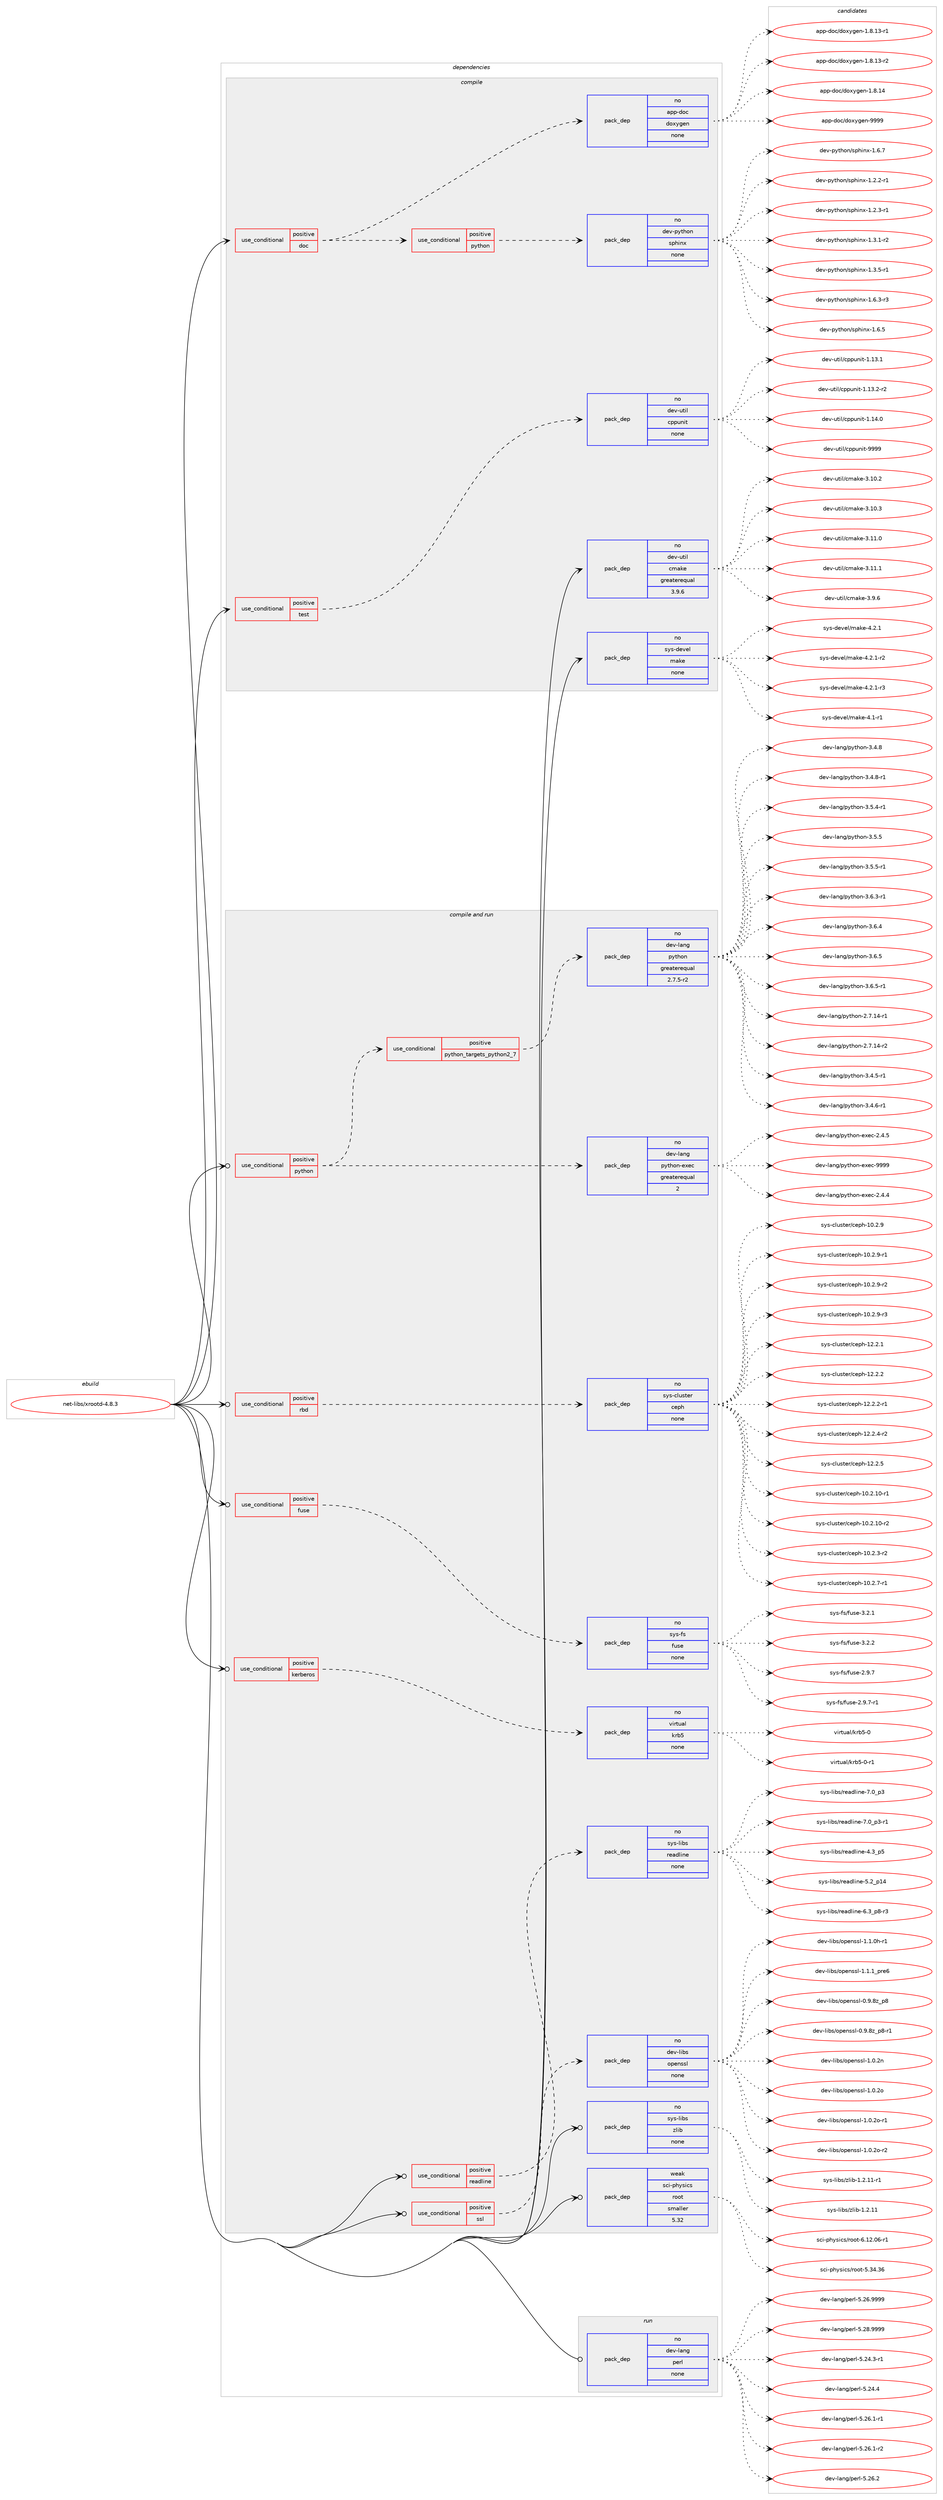 digraph prolog {

# *************
# Graph options
# *************

newrank=true;
concentrate=true;
compound=true;
graph [rankdir=LR,fontname=Helvetica,fontsize=10,ranksep=1.5];#, ranksep=2.5, nodesep=0.2];
edge  [arrowhead=vee];
node  [fontname=Helvetica,fontsize=10];

# **********
# The ebuild
# **********

subgraph cluster_leftcol {
color=gray;
rank=same;
label=<<i>ebuild</i>>;
id [label="net-libs/xrootd-4.8.3", color=red, width=4, href="../net-libs/xrootd-4.8.3.svg"];
}

# ****************
# The dependencies
# ****************

subgraph cluster_midcol {
color=gray;
label=<<i>dependencies</i>>;
subgraph cluster_compile {
fillcolor="#eeeeee";
style=filled;
label=<<i>compile</i>>;
subgraph cond642 {
dependency1948 [label=<<TABLE BORDER="0" CELLBORDER="1" CELLSPACING="0" CELLPADDING="4"><TR><TD ROWSPAN="3" CELLPADDING="10">use_conditional</TD></TR><TR><TD>positive</TD></TR><TR><TD>doc</TD></TR></TABLE>>, shape=none, color=red];
subgraph pack1276 {
dependency1949 [label=<<TABLE BORDER="0" CELLBORDER="1" CELLSPACING="0" CELLPADDING="4" WIDTH="220"><TR><TD ROWSPAN="6" CELLPADDING="30">pack_dep</TD></TR><TR><TD WIDTH="110">no</TD></TR><TR><TD>app-doc</TD></TR><TR><TD>doxygen</TD></TR><TR><TD>none</TD></TR><TR><TD></TD></TR></TABLE>>, shape=none, color=blue];
}
dependency1948:e -> dependency1949:w [weight=20,style="dashed",arrowhead="vee"];
subgraph cond643 {
dependency1950 [label=<<TABLE BORDER="0" CELLBORDER="1" CELLSPACING="0" CELLPADDING="4"><TR><TD ROWSPAN="3" CELLPADDING="10">use_conditional</TD></TR><TR><TD>positive</TD></TR><TR><TD>python</TD></TR></TABLE>>, shape=none, color=red];
subgraph pack1277 {
dependency1951 [label=<<TABLE BORDER="0" CELLBORDER="1" CELLSPACING="0" CELLPADDING="4" WIDTH="220"><TR><TD ROWSPAN="6" CELLPADDING="30">pack_dep</TD></TR><TR><TD WIDTH="110">no</TD></TR><TR><TD>dev-python</TD></TR><TR><TD>sphinx</TD></TR><TR><TD>none</TD></TR><TR><TD></TD></TR></TABLE>>, shape=none, color=blue];
}
dependency1950:e -> dependency1951:w [weight=20,style="dashed",arrowhead="vee"];
}
dependency1948:e -> dependency1950:w [weight=20,style="dashed",arrowhead="vee"];
}
id:e -> dependency1948:w [weight=20,style="solid",arrowhead="vee"];
subgraph cond644 {
dependency1952 [label=<<TABLE BORDER="0" CELLBORDER="1" CELLSPACING="0" CELLPADDING="4"><TR><TD ROWSPAN="3" CELLPADDING="10">use_conditional</TD></TR><TR><TD>positive</TD></TR><TR><TD>test</TD></TR></TABLE>>, shape=none, color=red];
subgraph pack1278 {
dependency1953 [label=<<TABLE BORDER="0" CELLBORDER="1" CELLSPACING="0" CELLPADDING="4" WIDTH="220"><TR><TD ROWSPAN="6" CELLPADDING="30">pack_dep</TD></TR><TR><TD WIDTH="110">no</TD></TR><TR><TD>dev-util</TD></TR><TR><TD>cppunit</TD></TR><TR><TD>none</TD></TR><TR><TD></TD></TR></TABLE>>, shape=none, color=blue];
}
dependency1952:e -> dependency1953:w [weight=20,style="dashed",arrowhead="vee"];
}
id:e -> dependency1952:w [weight=20,style="solid",arrowhead="vee"];
subgraph pack1279 {
dependency1954 [label=<<TABLE BORDER="0" CELLBORDER="1" CELLSPACING="0" CELLPADDING="4" WIDTH="220"><TR><TD ROWSPAN="6" CELLPADDING="30">pack_dep</TD></TR><TR><TD WIDTH="110">no</TD></TR><TR><TD>dev-util</TD></TR><TR><TD>cmake</TD></TR><TR><TD>greaterequal</TD></TR><TR><TD>3.9.6</TD></TR></TABLE>>, shape=none, color=blue];
}
id:e -> dependency1954:w [weight=20,style="solid",arrowhead="vee"];
subgraph pack1280 {
dependency1955 [label=<<TABLE BORDER="0" CELLBORDER="1" CELLSPACING="0" CELLPADDING="4" WIDTH="220"><TR><TD ROWSPAN="6" CELLPADDING="30">pack_dep</TD></TR><TR><TD WIDTH="110">no</TD></TR><TR><TD>sys-devel</TD></TR><TR><TD>make</TD></TR><TR><TD>none</TD></TR><TR><TD></TD></TR></TABLE>>, shape=none, color=blue];
}
id:e -> dependency1955:w [weight=20,style="solid",arrowhead="vee"];
}
subgraph cluster_compileandrun {
fillcolor="#eeeeee";
style=filled;
label=<<i>compile and run</i>>;
subgraph cond645 {
dependency1956 [label=<<TABLE BORDER="0" CELLBORDER="1" CELLSPACING="0" CELLPADDING="4"><TR><TD ROWSPAN="3" CELLPADDING="10">use_conditional</TD></TR><TR><TD>positive</TD></TR><TR><TD>fuse</TD></TR></TABLE>>, shape=none, color=red];
subgraph pack1281 {
dependency1957 [label=<<TABLE BORDER="0" CELLBORDER="1" CELLSPACING="0" CELLPADDING="4" WIDTH="220"><TR><TD ROWSPAN="6" CELLPADDING="30">pack_dep</TD></TR><TR><TD WIDTH="110">no</TD></TR><TR><TD>sys-fs</TD></TR><TR><TD>fuse</TD></TR><TR><TD>none</TD></TR><TR><TD></TD></TR></TABLE>>, shape=none, color=blue];
}
dependency1956:e -> dependency1957:w [weight=20,style="dashed",arrowhead="vee"];
}
id:e -> dependency1956:w [weight=20,style="solid",arrowhead="odotvee"];
subgraph cond646 {
dependency1958 [label=<<TABLE BORDER="0" CELLBORDER="1" CELLSPACING="0" CELLPADDING="4"><TR><TD ROWSPAN="3" CELLPADDING="10">use_conditional</TD></TR><TR><TD>positive</TD></TR><TR><TD>kerberos</TD></TR></TABLE>>, shape=none, color=red];
subgraph pack1282 {
dependency1959 [label=<<TABLE BORDER="0" CELLBORDER="1" CELLSPACING="0" CELLPADDING="4" WIDTH="220"><TR><TD ROWSPAN="6" CELLPADDING="30">pack_dep</TD></TR><TR><TD WIDTH="110">no</TD></TR><TR><TD>virtual</TD></TR><TR><TD>krb5</TD></TR><TR><TD>none</TD></TR><TR><TD></TD></TR></TABLE>>, shape=none, color=blue];
}
dependency1958:e -> dependency1959:w [weight=20,style="dashed",arrowhead="vee"];
}
id:e -> dependency1958:w [weight=20,style="solid",arrowhead="odotvee"];
subgraph cond647 {
dependency1960 [label=<<TABLE BORDER="0" CELLBORDER="1" CELLSPACING="0" CELLPADDING="4"><TR><TD ROWSPAN="3" CELLPADDING="10">use_conditional</TD></TR><TR><TD>positive</TD></TR><TR><TD>python</TD></TR></TABLE>>, shape=none, color=red];
subgraph cond648 {
dependency1961 [label=<<TABLE BORDER="0" CELLBORDER="1" CELLSPACING="0" CELLPADDING="4"><TR><TD ROWSPAN="3" CELLPADDING="10">use_conditional</TD></TR><TR><TD>positive</TD></TR><TR><TD>python_targets_python2_7</TD></TR></TABLE>>, shape=none, color=red];
subgraph pack1283 {
dependency1962 [label=<<TABLE BORDER="0" CELLBORDER="1" CELLSPACING="0" CELLPADDING="4" WIDTH="220"><TR><TD ROWSPAN="6" CELLPADDING="30">pack_dep</TD></TR><TR><TD WIDTH="110">no</TD></TR><TR><TD>dev-lang</TD></TR><TR><TD>python</TD></TR><TR><TD>greaterequal</TD></TR><TR><TD>2.7.5-r2</TD></TR></TABLE>>, shape=none, color=blue];
}
dependency1961:e -> dependency1962:w [weight=20,style="dashed",arrowhead="vee"];
}
dependency1960:e -> dependency1961:w [weight=20,style="dashed",arrowhead="vee"];
subgraph pack1284 {
dependency1963 [label=<<TABLE BORDER="0" CELLBORDER="1" CELLSPACING="0" CELLPADDING="4" WIDTH="220"><TR><TD ROWSPAN="6" CELLPADDING="30">pack_dep</TD></TR><TR><TD WIDTH="110">no</TD></TR><TR><TD>dev-lang</TD></TR><TR><TD>python-exec</TD></TR><TR><TD>greaterequal</TD></TR><TR><TD>2</TD></TR></TABLE>>, shape=none, color=blue];
}
dependency1960:e -> dependency1963:w [weight=20,style="dashed",arrowhead="vee"];
}
id:e -> dependency1960:w [weight=20,style="solid",arrowhead="odotvee"];
subgraph cond649 {
dependency1964 [label=<<TABLE BORDER="0" CELLBORDER="1" CELLSPACING="0" CELLPADDING="4"><TR><TD ROWSPAN="3" CELLPADDING="10">use_conditional</TD></TR><TR><TD>positive</TD></TR><TR><TD>rbd</TD></TR></TABLE>>, shape=none, color=red];
subgraph pack1285 {
dependency1965 [label=<<TABLE BORDER="0" CELLBORDER="1" CELLSPACING="0" CELLPADDING="4" WIDTH="220"><TR><TD ROWSPAN="6" CELLPADDING="30">pack_dep</TD></TR><TR><TD WIDTH="110">no</TD></TR><TR><TD>sys-cluster</TD></TR><TR><TD>ceph</TD></TR><TR><TD>none</TD></TR><TR><TD></TD></TR></TABLE>>, shape=none, color=blue];
}
dependency1964:e -> dependency1965:w [weight=20,style="dashed",arrowhead="vee"];
}
id:e -> dependency1964:w [weight=20,style="solid",arrowhead="odotvee"];
subgraph cond650 {
dependency1966 [label=<<TABLE BORDER="0" CELLBORDER="1" CELLSPACING="0" CELLPADDING="4"><TR><TD ROWSPAN="3" CELLPADDING="10">use_conditional</TD></TR><TR><TD>positive</TD></TR><TR><TD>readline</TD></TR></TABLE>>, shape=none, color=red];
subgraph pack1286 {
dependency1967 [label=<<TABLE BORDER="0" CELLBORDER="1" CELLSPACING="0" CELLPADDING="4" WIDTH="220"><TR><TD ROWSPAN="6" CELLPADDING="30">pack_dep</TD></TR><TR><TD WIDTH="110">no</TD></TR><TR><TD>sys-libs</TD></TR><TR><TD>readline</TD></TR><TR><TD>none</TD></TR><TR><TD></TD></TR></TABLE>>, shape=none, color=blue];
}
dependency1966:e -> dependency1967:w [weight=20,style="dashed",arrowhead="vee"];
}
id:e -> dependency1966:w [weight=20,style="solid",arrowhead="odotvee"];
subgraph cond651 {
dependency1968 [label=<<TABLE BORDER="0" CELLBORDER="1" CELLSPACING="0" CELLPADDING="4"><TR><TD ROWSPAN="3" CELLPADDING="10">use_conditional</TD></TR><TR><TD>positive</TD></TR><TR><TD>ssl</TD></TR></TABLE>>, shape=none, color=red];
subgraph pack1287 {
dependency1969 [label=<<TABLE BORDER="0" CELLBORDER="1" CELLSPACING="0" CELLPADDING="4" WIDTH="220"><TR><TD ROWSPAN="6" CELLPADDING="30">pack_dep</TD></TR><TR><TD WIDTH="110">no</TD></TR><TR><TD>dev-libs</TD></TR><TR><TD>openssl</TD></TR><TR><TD>none</TD></TR><TR><TD></TD></TR></TABLE>>, shape=none, color=blue];
}
dependency1968:e -> dependency1969:w [weight=20,style="dashed",arrowhead="vee"];
}
id:e -> dependency1968:w [weight=20,style="solid",arrowhead="odotvee"];
subgraph pack1288 {
dependency1970 [label=<<TABLE BORDER="0" CELLBORDER="1" CELLSPACING="0" CELLPADDING="4" WIDTH="220"><TR><TD ROWSPAN="6" CELLPADDING="30">pack_dep</TD></TR><TR><TD WIDTH="110">no</TD></TR><TR><TD>sys-libs</TD></TR><TR><TD>zlib</TD></TR><TR><TD>none</TD></TR><TR><TD></TD></TR></TABLE>>, shape=none, color=blue];
}
id:e -> dependency1970:w [weight=20,style="solid",arrowhead="odotvee"];
subgraph pack1289 {
dependency1971 [label=<<TABLE BORDER="0" CELLBORDER="1" CELLSPACING="0" CELLPADDING="4" WIDTH="220"><TR><TD ROWSPAN="6" CELLPADDING="30">pack_dep</TD></TR><TR><TD WIDTH="110">weak</TD></TR><TR><TD>sci-physics</TD></TR><TR><TD>root</TD></TR><TR><TD>smaller</TD></TR><TR><TD>5.32</TD></TR></TABLE>>, shape=none, color=blue];
}
id:e -> dependency1971:w [weight=20,style="solid",arrowhead="odotvee"];
}
subgraph cluster_run {
fillcolor="#eeeeee";
style=filled;
label=<<i>run</i>>;
subgraph pack1290 {
dependency1972 [label=<<TABLE BORDER="0" CELLBORDER="1" CELLSPACING="0" CELLPADDING="4" WIDTH="220"><TR><TD ROWSPAN="6" CELLPADDING="30">pack_dep</TD></TR><TR><TD WIDTH="110">no</TD></TR><TR><TD>dev-lang</TD></TR><TR><TD>perl</TD></TR><TR><TD>none</TD></TR><TR><TD></TD></TR></TABLE>>, shape=none, color=blue];
}
id:e -> dependency1972:w [weight=20,style="solid",arrowhead="odot"];
}
}

# **************
# The candidates
# **************

subgraph cluster_choices {
rank=same;
color=gray;
label=<<i>candidates</i>>;

subgraph choice1276 {
color=black;
nodesep=1;
choice97112112451001119947100111120121103101110454946564649514511449 [label="app-doc/doxygen-1.8.13-r1", color=red, width=4,href="../app-doc/doxygen-1.8.13-r1.svg"];
choice97112112451001119947100111120121103101110454946564649514511450 [label="app-doc/doxygen-1.8.13-r2", color=red, width=4,href="../app-doc/doxygen-1.8.13-r2.svg"];
choice9711211245100111994710011112012110310111045494656464952 [label="app-doc/doxygen-1.8.14", color=red, width=4,href="../app-doc/doxygen-1.8.14.svg"];
choice971121124510011199471001111201211031011104557575757 [label="app-doc/doxygen-9999", color=red, width=4,href="../app-doc/doxygen-9999.svg"];
dependency1949:e -> choice97112112451001119947100111120121103101110454946564649514511449:w [style=dotted,weight="100"];
dependency1949:e -> choice97112112451001119947100111120121103101110454946564649514511450:w [style=dotted,weight="100"];
dependency1949:e -> choice9711211245100111994710011112012110310111045494656464952:w [style=dotted,weight="100"];
dependency1949:e -> choice971121124510011199471001111201211031011104557575757:w [style=dotted,weight="100"];
}
subgraph choice1277 {
color=black;
nodesep=1;
choice10010111845112121116104111110471151121041051101204549465046504511449 [label="dev-python/sphinx-1.2.2-r1", color=red, width=4,href="../dev-python/sphinx-1.2.2-r1.svg"];
choice10010111845112121116104111110471151121041051101204549465046514511449 [label="dev-python/sphinx-1.2.3-r1", color=red, width=4,href="../dev-python/sphinx-1.2.3-r1.svg"];
choice10010111845112121116104111110471151121041051101204549465146494511450 [label="dev-python/sphinx-1.3.1-r2", color=red, width=4,href="../dev-python/sphinx-1.3.1-r2.svg"];
choice10010111845112121116104111110471151121041051101204549465146534511449 [label="dev-python/sphinx-1.3.5-r1", color=red, width=4,href="../dev-python/sphinx-1.3.5-r1.svg"];
choice10010111845112121116104111110471151121041051101204549465446514511451 [label="dev-python/sphinx-1.6.3-r3", color=red, width=4,href="../dev-python/sphinx-1.6.3-r3.svg"];
choice1001011184511212111610411111047115112104105110120454946544653 [label="dev-python/sphinx-1.6.5", color=red, width=4,href="../dev-python/sphinx-1.6.5.svg"];
choice1001011184511212111610411111047115112104105110120454946544655 [label="dev-python/sphinx-1.6.7", color=red, width=4,href="../dev-python/sphinx-1.6.7.svg"];
dependency1951:e -> choice10010111845112121116104111110471151121041051101204549465046504511449:w [style=dotted,weight="100"];
dependency1951:e -> choice10010111845112121116104111110471151121041051101204549465046514511449:w [style=dotted,weight="100"];
dependency1951:e -> choice10010111845112121116104111110471151121041051101204549465146494511450:w [style=dotted,weight="100"];
dependency1951:e -> choice10010111845112121116104111110471151121041051101204549465146534511449:w [style=dotted,weight="100"];
dependency1951:e -> choice10010111845112121116104111110471151121041051101204549465446514511451:w [style=dotted,weight="100"];
dependency1951:e -> choice1001011184511212111610411111047115112104105110120454946544653:w [style=dotted,weight="100"];
dependency1951:e -> choice1001011184511212111610411111047115112104105110120454946544655:w [style=dotted,weight="100"];
}
subgraph choice1278 {
color=black;
nodesep=1;
choice10010111845117116105108479911211211711010511645494649514649 [label="dev-util/cppunit-1.13.1", color=red, width=4,href="../dev-util/cppunit-1.13.1.svg"];
choice100101118451171161051084799112112117110105116454946495146504511450 [label="dev-util/cppunit-1.13.2-r2", color=red, width=4,href="../dev-util/cppunit-1.13.2-r2.svg"];
choice10010111845117116105108479911211211711010511645494649524648 [label="dev-util/cppunit-1.14.0", color=red, width=4,href="../dev-util/cppunit-1.14.0.svg"];
choice1001011184511711610510847991121121171101051164557575757 [label="dev-util/cppunit-9999", color=red, width=4,href="../dev-util/cppunit-9999.svg"];
dependency1953:e -> choice10010111845117116105108479911211211711010511645494649514649:w [style=dotted,weight="100"];
dependency1953:e -> choice100101118451171161051084799112112117110105116454946495146504511450:w [style=dotted,weight="100"];
dependency1953:e -> choice10010111845117116105108479911211211711010511645494649524648:w [style=dotted,weight="100"];
dependency1953:e -> choice1001011184511711610510847991121121171101051164557575757:w [style=dotted,weight="100"];
}
subgraph choice1279 {
color=black;
nodesep=1;
choice1001011184511711610510847991099710710145514649484650 [label="dev-util/cmake-3.10.2", color=red, width=4,href="../dev-util/cmake-3.10.2.svg"];
choice1001011184511711610510847991099710710145514649484651 [label="dev-util/cmake-3.10.3", color=red, width=4,href="../dev-util/cmake-3.10.3.svg"];
choice1001011184511711610510847991099710710145514649494648 [label="dev-util/cmake-3.11.0", color=red, width=4,href="../dev-util/cmake-3.11.0.svg"];
choice1001011184511711610510847991099710710145514649494649 [label="dev-util/cmake-3.11.1", color=red, width=4,href="../dev-util/cmake-3.11.1.svg"];
choice10010111845117116105108479910997107101455146574654 [label="dev-util/cmake-3.9.6", color=red, width=4,href="../dev-util/cmake-3.9.6.svg"];
dependency1954:e -> choice1001011184511711610510847991099710710145514649484650:w [style=dotted,weight="100"];
dependency1954:e -> choice1001011184511711610510847991099710710145514649484651:w [style=dotted,weight="100"];
dependency1954:e -> choice1001011184511711610510847991099710710145514649494648:w [style=dotted,weight="100"];
dependency1954:e -> choice1001011184511711610510847991099710710145514649494649:w [style=dotted,weight="100"];
dependency1954:e -> choice10010111845117116105108479910997107101455146574654:w [style=dotted,weight="100"];
}
subgraph choice1280 {
color=black;
nodesep=1;
choice115121115451001011181011084710997107101455246494511449 [label="sys-devel/make-4.1-r1", color=red, width=4,href="../sys-devel/make-4.1-r1.svg"];
choice115121115451001011181011084710997107101455246504649 [label="sys-devel/make-4.2.1", color=red, width=4,href="../sys-devel/make-4.2.1.svg"];
choice1151211154510010111810110847109971071014552465046494511450 [label="sys-devel/make-4.2.1-r2", color=red, width=4,href="../sys-devel/make-4.2.1-r2.svg"];
choice1151211154510010111810110847109971071014552465046494511451 [label="sys-devel/make-4.2.1-r3", color=red, width=4,href="../sys-devel/make-4.2.1-r3.svg"];
dependency1955:e -> choice115121115451001011181011084710997107101455246494511449:w [style=dotted,weight="100"];
dependency1955:e -> choice115121115451001011181011084710997107101455246504649:w [style=dotted,weight="100"];
dependency1955:e -> choice1151211154510010111810110847109971071014552465046494511450:w [style=dotted,weight="100"];
dependency1955:e -> choice1151211154510010111810110847109971071014552465046494511451:w [style=dotted,weight="100"];
}
subgraph choice1281 {
color=black;
nodesep=1;
choice1151211154510211547102117115101455046574655 [label="sys-fs/fuse-2.9.7", color=red, width=4,href="../sys-fs/fuse-2.9.7.svg"];
choice11512111545102115471021171151014550465746554511449 [label="sys-fs/fuse-2.9.7-r1", color=red, width=4,href="../sys-fs/fuse-2.9.7-r1.svg"];
choice1151211154510211547102117115101455146504649 [label="sys-fs/fuse-3.2.1", color=red, width=4,href="../sys-fs/fuse-3.2.1.svg"];
choice1151211154510211547102117115101455146504650 [label="sys-fs/fuse-3.2.2", color=red, width=4,href="../sys-fs/fuse-3.2.2.svg"];
dependency1957:e -> choice1151211154510211547102117115101455046574655:w [style=dotted,weight="100"];
dependency1957:e -> choice11512111545102115471021171151014550465746554511449:w [style=dotted,weight="100"];
dependency1957:e -> choice1151211154510211547102117115101455146504649:w [style=dotted,weight="100"];
dependency1957:e -> choice1151211154510211547102117115101455146504650:w [style=dotted,weight="100"];
}
subgraph choice1282 {
color=black;
nodesep=1;
choice118105114116117971084710711498534548 [label="virtual/krb5-0", color=red, width=4,href="../virtual/krb5-0.svg"];
choice1181051141161179710847107114985345484511449 [label="virtual/krb5-0-r1", color=red, width=4,href="../virtual/krb5-0-r1.svg"];
dependency1959:e -> choice118105114116117971084710711498534548:w [style=dotted,weight="100"];
dependency1959:e -> choice1181051141161179710847107114985345484511449:w [style=dotted,weight="100"];
}
subgraph choice1283 {
color=black;
nodesep=1;
choice100101118451089711010347112121116104111110455046554649524511449 [label="dev-lang/python-2.7.14-r1", color=red, width=4,href="../dev-lang/python-2.7.14-r1.svg"];
choice100101118451089711010347112121116104111110455046554649524511450 [label="dev-lang/python-2.7.14-r2", color=red, width=4,href="../dev-lang/python-2.7.14-r2.svg"];
choice1001011184510897110103471121211161041111104551465246534511449 [label="dev-lang/python-3.4.5-r1", color=red, width=4,href="../dev-lang/python-3.4.5-r1.svg"];
choice1001011184510897110103471121211161041111104551465246544511449 [label="dev-lang/python-3.4.6-r1", color=red, width=4,href="../dev-lang/python-3.4.6-r1.svg"];
choice100101118451089711010347112121116104111110455146524656 [label="dev-lang/python-3.4.8", color=red, width=4,href="../dev-lang/python-3.4.8.svg"];
choice1001011184510897110103471121211161041111104551465246564511449 [label="dev-lang/python-3.4.8-r1", color=red, width=4,href="../dev-lang/python-3.4.8-r1.svg"];
choice1001011184510897110103471121211161041111104551465346524511449 [label="dev-lang/python-3.5.4-r1", color=red, width=4,href="../dev-lang/python-3.5.4-r1.svg"];
choice100101118451089711010347112121116104111110455146534653 [label="dev-lang/python-3.5.5", color=red, width=4,href="../dev-lang/python-3.5.5.svg"];
choice1001011184510897110103471121211161041111104551465346534511449 [label="dev-lang/python-3.5.5-r1", color=red, width=4,href="../dev-lang/python-3.5.5-r1.svg"];
choice1001011184510897110103471121211161041111104551465446514511449 [label="dev-lang/python-3.6.3-r1", color=red, width=4,href="../dev-lang/python-3.6.3-r1.svg"];
choice100101118451089711010347112121116104111110455146544652 [label="dev-lang/python-3.6.4", color=red, width=4,href="../dev-lang/python-3.6.4.svg"];
choice100101118451089711010347112121116104111110455146544653 [label="dev-lang/python-3.6.5", color=red, width=4,href="../dev-lang/python-3.6.5.svg"];
choice1001011184510897110103471121211161041111104551465446534511449 [label="dev-lang/python-3.6.5-r1", color=red, width=4,href="../dev-lang/python-3.6.5-r1.svg"];
dependency1962:e -> choice100101118451089711010347112121116104111110455046554649524511449:w [style=dotted,weight="100"];
dependency1962:e -> choice100101118451089711010347112121116104111110455046554649524511450:w [style=dotted,weight="100"];
dependency1962:e -> choice1001011184510897110103471121211161041111104551465246534511449:w [style=dotted,weight="100"];
dependency1962:e -> choice1001011184510897110103471121211161041111104551465246544511449:w [style=dotted,weight="100"];
dependency1962:e -> choice100101118451089711010347112121116104111110455146524656:w [style=dotted,weight="100"];
dependency1962:e -> choice1001011184510897110103471121211161041111104551465246564511449:w [style=dotted,weight="100"];
dependency1962:e -> choice1001011184510897110103471121211161041111104551465346524511449:w [style=dotted,weight="100"];
dependency1962:e -> choice100101118451089711010347112121116104111110455146534653:w [style=dotted,weight="100"];
dependency1962:e -> choice1001011184510897110103471121211161041111104551465346534511449:w [style=dotted,weight="100"];
dependency1962:e -> choice1001011184510897110103471121211161041111104551465446514511449:w [style=dotted,weight="100"];
dependency1962:e -> choice100101118451089711010347112121116104111110455146544652:w [style=dotted,weight="100"];
dependency1962:e -> choice100101118451089711010347112121116104111110455146544653:w [style=dotted,weight="100"];
dependency1962:e -> choice1001011184510897110103471121211161041111104551465446534511449:w [style=dotted,weight="100"];
}
subgraph choice1284 {
color=black;
nodesep=1;
choice1001011184510897110103471121211161041111104510112010199455046524652 [label="dev-lang/python-exec-2.4.4", color=red, width=4,href="../dev-lang/python-exec-2.4.4.svg"];
choice1001011184510897110103471121211161041111104510112010199455046524653 [label="dev-lang/python-exec-2.4.5", color=red, width=4,href="../dev-lang/python-exec-2.4.5.svg"];
choice10010111845108971101034711212111610411111045101120101994557575757 [label="dev-lang/python-exec-9999", color=red, width=4,href="../dev-lang/python-exec-9999.svg"];
dependency1963:e -> choice1001011184510897110103471121211161041111104510112010199455046524652:w [style=dotted,weight="100"];
dependency1963:e -> choice1001011184510897110103471121211161041111104510112010199455046524653:w [style=dotted,weight="100"];
dependency1963:e -> choice10010111845108971101034711212111610411111045101120101994557575757:w [style=dotted,weight="100"];
}
subgraph choice1285 {
color=black;
nodesep=1;
choice1151211154599108117115116101114479910111210445494846504649484511449 [label="sys-cluster/ceph-10.2.10-r1", color=red, width=4,href="../sys-cluster/ceph-10.2.10-r1.svg"];
choice1151211154599108117115116101114479910111210445494846504649484511450 [label="sys-cluster/ceph-10.2.10-r2", color=red, width=4,href="../sys-cluster/ceph-10.2.10-r2.svg"];
choice11512111545991081171151161011144799101112104454948465046514511450 [label="sys-cluster/ceph-10.2.3-r2", color=red, width=4,href="../sys-cluster/ceph-10.2.3-r2.svg"];
choice11512111545991081171151161011144799101112104454948465046554511449 [label="sys-cluster/ceph-10.2.7-r1", color=red, width=4,href="../sys-cluster/ceph-10.2.7-r1.svg"];
choice1151211154599108117115116101114479910111210445494846504657 [label="sys-cluster/ceph-10.2.9", color=red, width=4,href="../sys-cluster/ceph-10.2.9.svg"];
choice11512111545991081171151161011144799101112104454948465046574511449 [label="sys-cluster/ceph-10.2.9-r1", color=red, width=4,href="../sys-cluster/ceph-10.2.9-r1.svg"];
choice11512111545991081171151161011144799101112104454948465046574511450 [label="sys-cluster/ceph-10.2.9-r2", color=red, width=4,href="../sys-cluster/ceph-10.2.9-r2.svg"];
choice11512111545991081171151161011144799101112104454948465046574511451 [label="sys-cluster/ceph-10.2.9-r3", color=red, width=4,href="../sys-cluster/ceph-10.2.9-r3.svg"];
choice1151211154599108117115116101114479910111210445495046504649 [label="sys-cluster/ceph-12.2.1", color=red, width=4,href="../sys-cluster/ceph-12.2.1.svg"];
choice1151211154599108117115116101114479910111210445495046504650 [label="sys-cluster/ceph-12.2.2", color=red, width=4,href="../sys-cluster/ceph-12.2.2.svg"];
choice11512111545991081171151161011144799101112104454950465046504511449 [label="sys-cluster/ceph-12.2.2-r1", color=red, width=4,href="../sys-cluster/ceph-12.2.2-r1.svg"];
choice11512111545991081171151161011144799101112104454950465046524511450 [label="sys-cluster/ceph-12.2.4-r2", color=red, width=4,href="../sys-cluster/ceph-12.2.4-r2.svg"];
choice1151211154599108117115116101114479910111210445495046504653 [label="sys-cluster/ceph-12.2.5", color=red, width=4,href="../sys-cluster/ceph-12.2.5.svg"];
dependency1965:e -> choice1151211154599108117115116101114479910111210445494846504649484511449:w [style=dotted,weight="100"];
dependency1965:e -> choice1151211154599108117115116101114479910111210445494846504649484511450:w [style=dotted,weight="100"];
dependency1965:e -> choice11512111545991081171151161011144799101112104454948465046514511450:w [style=dotted,weight="100"];
dependency1965:e -> choice11512111545991081171151161011144799101112104454948465046554511449:w [style=dotted,weight="100"];
dependency1965:e -> choice1151211154599108117115116101114479910111210445494846504657:w [style=dotted,weight="100"];
dependency1965:e -> choice11512111545991081171151161011144799101112104454948465046574511449:w [style=dotted,weight="100"];
dependency1965:e -> choice11512111545991081171151161011144799101112104454948465046574511450:w [style=dotted,weight="100"];
dependency1965:e -> choice11512111545991081171151161011144799101112104454948465046574511451:w [style=dotted,weight="100"];
dependency1965:e -> choice1151211154599108117115116101114479910111210445495046504649:w [style=dotted,weight="100"];
dependency1965:e -> choice1151211154599108117115116101114479910111210445495046504650:w [style=dotted,weight="100"];
dependency1965:e -> choice11512111545991081171151161011144799101112104454950465046504511449:w [style=dotted,weight="100"];
dependency1965:e -> choice11512111545991081171151161011144799101112104454950465046524511450:w [style=dotted,weight="100"];
dependency1965:e -> choice1151211154599108117115116101114479910111210445495046504653:w [style=dotted,weight="100"];
}
subgraph choice1286 {
color=black;
nodesep=1;
choice11512111545108105981154711410197100108105110101455246519511253 [label="sys-libs/readline-4.3_p5", color=red, width=4,href="../sys-libs/readline-4.3_p5.svg"];
choice1151211154510810598115471141019710010810511010145534650951124952 [label="sys-libs/readline-5.2_p14", color=red, width=4,href="../sys-libs/readline-5.2_p14.svg"];
choice115121115451081059811547114101971001081051101014554465195112564511451 [label="sys-libs/readline-6.3_p8-r3", color=red, width=4,href="../sys-libs/readline-6.3_p8-r3.svg"];
choice11512111545108105981154711410197100108105110101455546489511251 [label="sys-libs/readline-7.0_p3", color=red, width=4,href="../sys-libs/readline-7.0_p3.svg"];
choice115121115451081059811547114101971001081051101014555464895112514511449 [label="sys-libs/readline-7.0_p3-r1", color=red, width=4,href="../sys-libs/readline-7.0_p3-r1.svg"];
dependency1967:e -> choice11512111545108105981154711410197100108105110101455246519511253:w [style=dotted,weight="100"];
dependency1967:e -> choice1151211154510810598115471141019710010810511010145534650951124952:w [style=dotted,weight="100"];
dependency1967:e -> choice115121115451081059811547114101971001081051101014554465195112564511451:w [style=dotted,weight="100"];
dependency1967:e -> choice11512111545108105981154711410197100108105110101455546489511251:w [style=dotted,weight="100"];
dependency1967:e -> choice115121115451081059811547114101971001081051101014555464895112514511449:w [style=dotted,weight="100"];
}
subgraph choice1287 {
color=black;
nodesep=1;
choice1001011184510810598115471111121011101151151084548465746561229511256 [label="dev-libs/openssl-0.9.8z_p8", color=red, width=4,href="../dev-libs/openssl-0.9.8z_p8.svg"];
choice10010111845108105981154711111210111011511510845484657465612295112564511449 [label="dev-libs/openssl-0.9.8z_p8-r1", color=red, width=4,href="../dev-libs/openssl-0.9.8z_p8-r1.svg"];
choice100101118451081059811547111112101110115115108454946484650110 [label="dev-libs/openssl-1.0.2n", color=red, width=4,href="../dev-libs/openssl-1.0.2n.svg"];
choice100101118451081059811547111112101110115115108454946484650111 [label="dev-libs/openssl-1.0.2o", color=red, width=4,href="../dev-libs/openssl-1.0.2o.svg"];
choice1001011184510810598115471111121011101151151084549464846501114511449 [label="dev-libs/openssl-1.0.2o-r1", color=red, width=4,href="../dev-libs/openssl-1.0.2o-r1.svg"];
choice1001011184510810598115471111121011101151151084549464846501114511450 [label="dev-libs/openssl-1.0.2o-r2", color=red, width=4,href="../dev-libs/openssl-1.0.2o-r2.svg"];
choice1001011184510810598115471111121011101151151084549464946481044511449 [label="dev-libs/openssl-1.1.0h-r1", color=red, width=4,href="../dev-libs/openssl-1.1.0h-r1.svg"];
choice1001011184510810598115471111121011101151151084549464946499511211410154 [label="dev-libs/openssl-1.1.1_pre6", color=red, width=4,href="../dev-libs/openssl-1.1.1_pre6.svg"];
dependency1969:e -> choice1001011184510810598115471111121011101151151084548465746561229511256:w [style=dotted,weight="100"];
dependency1969:e -> choice10010111845108105981154711111210111011511510845484657465612295112564511449:w [style=dotted,weight="100"];
dependency1969:e -> choice100101118451081059811547111112101110115115108454946484650110:w [style=dotted,weight="100"];
dependency1969:e -> choice100101118451081059811547111112101110115115108454946484650111:w [style=dotted,weight="100"];
dependency1969:e -> choice1001011184510810598115471111121011101151151084549464846501114511449:w [style=dotted,weight="100"];
dependency1969:e -> choice1001011184510810598115471111121011101151151084549464846501114511450:w [style=dotted,weight="100"];
dependency1969:e -> choice1001011184510810598115471111121011101151151084549464946481044511449:w [style=dotted,weight="100"];
dependency1969:e -> choice1001011184510810598115471111121011101151151084549464946499511211410154:w [style=dotted,weight="100"];
}
subgraph choice1288 {
color=black;
nodesep=1;
choice1151211154510810598115471221081059845494650464949 [label="sys-libs/zlib-1.2.11", color=red, width=4,href="../sys-libs/zlib-1.2.11.svg"];
choice11512111545108105981154712210810598454946504649494511449 [label="sys-libs/zlib-1.2.11-r1", color=red, width=4,href="../sys-libs/zlib-1.2.11-r1.svg"];
dependency1970:e -> choice1151211154510810598115471221081059845494650464949:w [style=dotted,weight="100"];
dependency1970:e -> choice11512111545108105981154712210810598454946504649494511449:w [style=dotted,weight="100"];
}
subgraph choice1289 {
color=black;
nodesep=1;
choice115991054511210412111510599115471141111111164553465152465154 [label="sci-physics/root-5.34.36", color=red, width=4,href="../sci-physics/root-5.34.36.svg"];
choice1159910545112104121115105991154711411111111645544649504648544511449 [label="sci-physics/root-6.12.06-r1", color=red, width=4,href="../sci-physics/root-6.12.06-r1.svg"];
dependency1971:e -> choice115991054511210412111510599115471141111111164553465152465154:w [style=dotted,weight="100"];
dependency1971:e -> choice1159910545112104121115105991154711411111111645544649504648544511449:w [style=dotted,weight="100"];
}
subgraph choice1290 {
color=black;
nodesep=1;
choice100101118451089711010347112101114108455346505246514511449 [label="dev-lang/perl-5.24.3-r1", color=red, width=4,href="../dev-lang/perl-5.24.3-r1.svg"];
choice10010111845108971101034711210111410845534650524652 [label="dev-lang/perl-5.24.4", color=red, width=4,href="../dev-lang/perl-5.24.4.svg"];
choice100101118451089711010347112101114108455346505446494511449 [label="dev-lang/perl-5.26.1-r1", color=red, width=4,href="../dev-lang/perl-5.26.1-r1.svg"];
choice100101118451089711010347112101114108455346505446494511450 [label="dev-lang/perl-5.26.1-r2", color=red, width=4,href="../dev-lang/perl-5.26.1-r2.svg"];
choice10010111845108971101034711210111410845534650544650 [label="dev-lang/perl-5.26.2", color=red, width=4,href="../dev-lang/perl-5.26.2.svg"];
choice10010111845108971101034711210111410845534650544657575757 [label="dev-lang/perl-5.26.9999", color=red, width=4,href="../dev-lang/perl-5.26.9999.svg"];
choice10010111845108971101034711210111410845534650564657575757 [label="dev-lang/perl-5.28.9999", color=red, width=4,href="../dev-lang/perl-5.28.9999.svg"];
dependency1972:e -> choice100101118451089711010347112101114108455346505246514511449:w [style=dotted,weight="100"];
dependency1972:e -> choice10010111845108971101034711210111410845534650524652:w [style=dotted,weight="100"];
dependency1972:e -> choice100101118451089711010347112101114108455346505446494511449:w [style=dotted,weight="100"];
dependency1972:e -> choice100101118451089711010347112101114108455346505446494511450:w [style=dotted,weight="100"];
dependency1972:e -> choice10010111845108971101034711210111410845534650544650:w [style=dotted,weight="100"];
dependency1972:e -> choice10010111845108971101034711210111410845534650544657575757:w [style=dotted,weight="100"];
dependency1972:e -> choice10010111845108971101034711210111410845534650564657575757:w [style=dotted,weight="100"];
}
}

}
